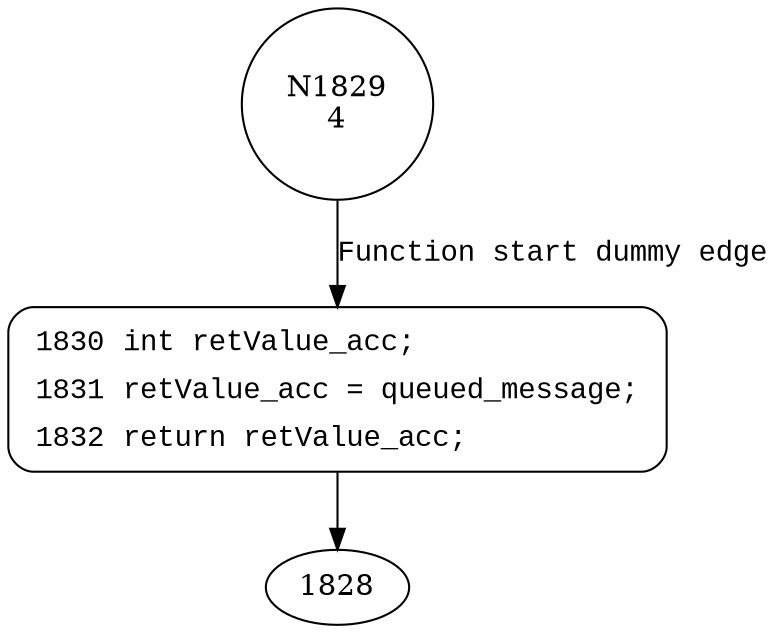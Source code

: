 digraph get_queued_email {
1829 [shape="circle" label="N1829\n4"]
1830 [shape="circle" label="N1830\n3"]
1830 [style="filled,bold" penwidth="1" fillcolor="white" fontname="Courier New" shape="Mrecord" label=<<table border="0" cellborder="0" cellpadding="3" bgcolor="white"><tr><td align="right">1830</td><td align="left">int retValue_acc;</td></tr><tr><td align="right">1831</td><td align="left">retValue_acc = queued_message;</td></tr><tr><td align="right">1832</td><td align="left">return retValue_acc;</td></tr></table>>]
1830 -> 1828[label=""]
1829 -> 1830 [label="Function start dummy edge" fontname="Courier New"]
}
